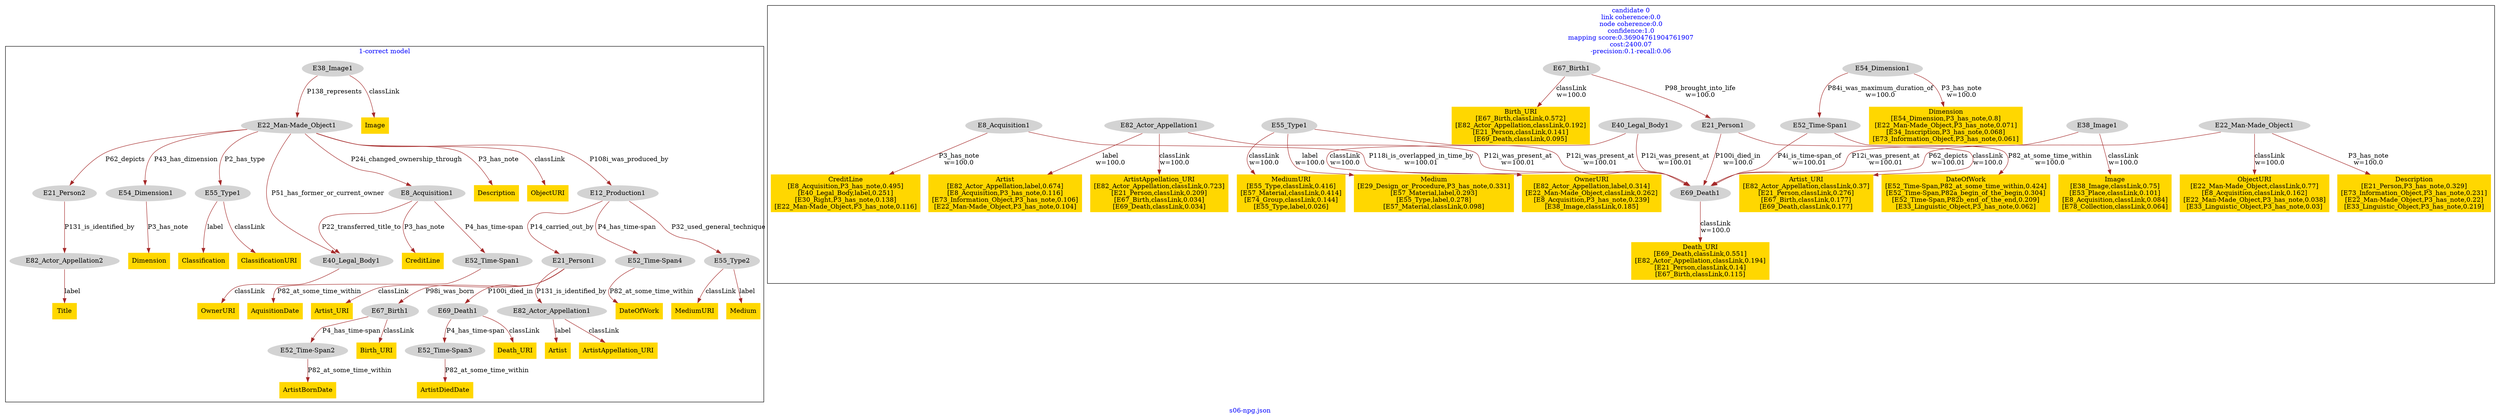 digraph n0 {
fontcolor="blue"
remincross="true"
label="s06-npg.json"
subgraph cluster_0 {
label="1-correct model"
n2[style="filled",color="white",fillcolor="lightgray",label="E12_Production1"];
n3[style="filled",color="white",fillcolor="lightgray",label="E21_Person1"];
n4[style="filled",color="white",fillcolor="lightgray",label="E52_Time-Span4"];
n5[style="filled",color="white",fillcolor="lightgray",label="E55_Type2"];
n6[style="filled",color="white",fillcolor="lightgray",label="E67_Birth1"];
n7[style="filled",color="white",fillcolor="lightgray",label="E69_Death1"];
n8[style="filled",color="white",fillcolor="lightgray",label="E82_Actor_Appellation1"];
n9[style="filled",color="white",fillcolor="lightgray",label="E21_Person2"];
n10[style="filled",color="white",fillcolor="lightgray",label="E82_Actor_Appellation2"];
n11[style="filled",color="white",fillcolor="lightgray",label="E22_Man-Made_Object1"];
n12[style="filled",color="white",fillcolor="lightgray",label="E40_Legal_Body1"];
n13[style="filled",color="white",fillcolor="lightgray",label="E54_Dimension1"];
n14[style="filled",color="white",fillcolor="lightgray",label="E55_Type1"];
n15[style="filled",color="white",fillcolor="lightgray",label="E8_Acquisition1"];
n16[style="filled",color="white",fillcolor="lightgray",label="E38_Image1"];
n17[style="filled",color="white",fillcolor="lightgray",label="E52_Time-Span2"];
n18[style="filled",color="white",fillcolor="lightgray",label="E52_Time-Span3"];
n19[style="filled",color="white",fillcolor="lightgray",label="E52_Time-Span1"];
n20[shape="plaintext",style="filled",fillcolor="gold",label="Description"];
n21[shape="plaintext",style="filled",fillcolor="gold",label="Artist"];
n22[shape="plaintext",style="filled",fillcolor="gold",label="DateOfWork"];
n23[shape="plaintext",style="filled",fillcolor="gold",label="CreditLine"];
n24[shape="plaintext",style="filled",fillcolor="gold",label="Dimension"];
n25[shape="plaintext",style="filled",fillcolor="gold",label="Title"];
n26[shape="plaintext",style="filled",fillcolor="gold",label="Medium"];
n27[shape="plaintext",style="filled",fillcolor="gold",label="Classification"];
n28[shape="plaintext",style="filled",fillcolor="gold",label="AquisitionDate"];
n29[shape="plaintext",style="filled",fillcolor="gold",label="OwnerURI"];
n30[shape="plaintext",style="filled",fillcolor="gold",label="Image"];
n31[shape="plaintext",style="filled",fillcolor="gold",label="MediumURI"];
n32[shape="plaintext",style="filled",fillcolor="gold",label="ArtistAppellation_URI"];
n33[shape="plaintext",style="filled",fillcolor="gold",label="Birth_URI"];
n34[shape="plaintext",style="filled",fillcolor="gold",label="ArtistBornDate"];
n35[shape="plaintext",style="filled",fillcolor="gold",label="ClassificationURI"];
n36[shape="plaintext",style="filled",fillcolor="gold",label="Death_URI"];
n37[shape="plaintext",style="filled",fillcolor="gold",label="Artist_URI"];
n38[shape="plaintext",style="filled",fillcolor="gold",label="ObjectURI"];
n39[shape="plaintext",style="filled",fillcolor="gold",label="ArtistDiedDate"];
}
subgraph cluster_1 {
label="candidate 0\nlink coherence:0.0\nnode coherence:0.0\nconfidence:1.0\nmapping score:0.36904761904761907\ncost:2400.07\n-precision:0.1-recall:0.06"
n41[style="filled",color="white",fillcolor="lightgray",label="E21_Person1"];
n42[shape="plaintext",style="filled",fillcolor="gold",label="Artist_URI\n[E82_Actor_Appellation,classLink,0.37]\n[E21_Person,classLink,0.276]\n[E67_Birth,classLink,0.177]\n[E69_Death,classLink,0.177]"];
n43[style="filled",color="white",fillcolor="lightgray",label="E22_Man-Made_Object1"];
n44[shape="plaintext",style="filled",fillcolor="gold",label="Description\n[E21_Person,P3_has_note,0.329]\n[E73_Information_Object,P3_has_note,0.231]\n[E22_Man-Made_Object,P3_has_note,0.22]\n[E33_Linguistic_Object,P3_has_note,0.219]"];
n45[shape="plaintext",style="filled",fillcolor="gold",label="ObjectURI\n[E22_Man-Made_Object,classLink,0.77]\n[E8_Acquisition,classLink,0.162]\n[E22_Man-Made_Object,P3_has_note,0.038]\n[E33_Linguistic_Object,P3_has_note,0.03]"];
n46[style="filled",color="white",fillcolor="lightgray",label="E38_Image1"];
n47[shape="plaintext",style="filled",fillcolor="gold",label="Image\n[E38_Image,classLink,0.75]\n[E53_Place,classLink,0.101]\n[E8_Acquisition,classLink,0.084]\n[E78_Collection,classLink,0.064]"];
n48[style="filled",color="white",fillcolor="lightgray",label="E40_Legal_Body1"];
n49[shape="plaintext",style="filled",fillcolor="gold",label="OwnerURI\n[E82_Actor_Appellation,label,0.314]\n[E22_Man-Made_Object,classLink,0.262]\n[E8_Acquisition,P3_has_note,0.239]\n[E38_Image,classLink,0.185]"];
n50[style="filled",color="white",fillcolor="lightgray",label="E52_Time-Span1"];
n51[shape="plaintext",style="filled",fillcolor="gold",label="DateOfWork\n[E52_Time-Span,P82_at_some_time_within,0.424]\n[E52_Time-Span,P82a_begin_of_the_begin,0.304]\n[E52_Time-Span,P82b_end_of_the_end,0.209]\n[E33_Linguistic_Object,P3_has_note,0.062]"];
n52[style="filled",color="white",fillcolor="lightgray",label="E54_Dimension1"];
n53[shape="plaintext",style="filled",fillcolor="gold",label="Dimension\n[E54_Dimension,P3_has_note,0.8]\n[E22_Man-Made_Object,P3_has_note,0.071]\n[E34_Inscription,P3_has_note,0.068]\n[E73_Information_Object,P3_has_note,0.061]"];
n54[style="filled",color="white",fillcolor="lightgray",label="E55_Type1"];
n55[shape="plaintext",style="filled",fillcolor="gold",label="MediumURI\n[E55_Type,classLink,0.416]\n[E57_Material,classLink,0.414]\n[E74_Group,classLink,0.144]\n[E55_Type,label,0.026]"];
n56[shape="plaintext",style="filled",fillcolor="gold",label="Medium\n[E29_Design_or_Procedure,P3_has_note,0.331]\n[E57_Material,label,0.293]\n[E55_Type,label,0.278]\n[E57_Material,classLink,0.098]"];
n57[style="filled",color="white",fillcolor="lightgray",label="E67_Birth1"];
n58[shape="plaintext",style="filled",fillcolor="gold",label="Birth_URI\n[E67_Birth,classLink,0.572]\n[E82_Actor_Appellation,classLink,0.192]\n[E21_Person,classLink,0.141]\n[E69_Death,classLink,0.095]"];
n59[style="filled",color="white",fillcolor="lightgray",label="E69_Death1"];
n60[shape="plaintext",style="filled",fillcolor="gold",label="Death_URI\n[E69_Death,classLink,0.551]\n[E82_Actor_Appellation,classLink,0.194]\n[E21_Person,classLink,0.14]\n[E67_Birth,classLink,0.115]"];
n61[style="filled",color="white",fillcolor="lightgray",label="E82_Actor_Appellation1"];
n62[shape="plaintext",style="filled",fillcolor="gold",label="ArtistAppellation_URI\n[E82_Actor_Appellation,classLink,0.723]\n[E21_Person,classLink,0.209]\n[E67_Birth,classLink,0.034]\n[E69_Death,classLink,0.034]"];
n63[shape="plaintext",style="filled",fillcolor="gold",label="Artist\n[E82_Actor_Appellation,label,0.674]\n[E8_Acquisition,P3_has_note,0.116]\n[E73_Information_Object,P3_has_note,0.106]\n[E22_Man-Made_Object,P3_has_note,0.104]"];
n64[style="filled",color="white",fillcolor="lightgray",label="E8_Acquisition1"];
n65[shape="plaintext",style="filled",fillcolor="gold",label="CreditLine\n[E8_Acquisition,P3_has_note,0.495]\n[E40_Legal_Body,label,0.251]\n[E30_Right,P3_has_note,0.138]\n[E22_Man-Made_Object,P3_has_note,0.116]"];
}
n2 -> n3[color="brown",fontcolor="black",label="P14_carried_out_by"]
n2 -> n4[color="brown",fontcolor="black",label="P4_has_time-span"]
n2 -> n5[color="brown",fontcolor="black",label="P32_used_general_technique"]
n3 -> n6[color="brown",fontcolor="black",label="P98i_was_born"]
n3 -> n7[color="brown",fontcolor="black",label="P100i_died_in"]
n3 -> n8[color="brown",fontcolor="black",label="P131_is_identified_by"]
n9 -> n10[color="brown",fontcolor="black",label="P131_is_identified_by"]
n11 -> n2[color="brown",fontcolor="black",label="P108i_was_produced_by"]
n11 -> n9[color="brown",fontcolor="black",label="P62_depicts"]
n11 -> n12[color="brown",fontcolor="black",label="P51_has_former_or_current_owner"]
n11 -> n13[color="brown",fontcolor="black",label="P43_has_dimension"]
n11 -> n14[color="brown",fontcolor="black",label="P2_has_type"]
n11 -> n15[color="brown",fontcolor="black",label="P24i_changed_ownership_through"]
n16 -> n11[color="brown",fontcolor="black",label="P138_represents"]
n6 -> n17[color="brown",fontcolor="black",label="P4_has_time-span"]
n7 -> n18[color="brown",fontcolor="black",label="P4_has_time-span"]
n15 -> n19[color="brown",fontcolor="black",label="P4_has_time-span"]
n11 -> n20[color="brown",fontcolor="black",label="P3_has_note"]
n8 -> n21[color="brown",fontcolor="black",label="label"]
n4 -> n22[color="brown",fontcolor="black",label="P82_at_some_time_within"]
n15 -> n23[color="brown",fontcolor="black",label="P3_has_note"]
n13 -> n24[color="brown",fontcolor="black",label="P3_has_note"]
n10 -> n25[color="brown",fontcolor="black",label="label"]
n5 -> n26[color="brown",fontcolor="black",label="label"]
n14 -> n27[color="brown",fontcolor="black",label="label"]
n19 -> n28[color="brown",fontcolor="black",label="P82_at_some_time_within"]
n12 -> n29[color="brown",fontcolor="black",label="classLink"]
n16 -> n30[color="brown",fontcolor="black",label="classLink"]
n5 -> n31[color="brown",fontcolor="black",label="classLink"]
n8 -> n32[color="brown",fontcolor="black",label="classLink"]
n6 -> n33[color="brown",fontcolor="black",label="classLink"]
n17 -> n34[color="brown",fontcolor="black",label="P82_at_some_time_within"]
n14 -> n35[color="brown",fontcolor="black",label="classLink"]
n7 -> n36[color="brown",fontcolor="black",label="classLink"]
n3 -> n37[color="brown",fontcolor="black",label="classLink"]
n11 -> n38[color="brown",fontcolor="black",label="classLink"]
n18 -> n39[color="brown",fontcolor="black",label="P82_at_some_time_within"]
n15 -> n12[color="brown",fontcolor="black",label="P22_transferred_title_to"]
n41 -> n42[color="brown",fontcolor="black",label="classLink\nw=100.0"]
n43 -> n44[color="brown",fontcolor="black",label="P3_has_note\nw=100.0"]
n43 -> n45[color="brown",fontcolor="black",label="classLink\nw=100.0"]
n46 -> n47[color="brown",fontcolor="black",label="classLink\nw=100.0"]
n48 -> n49[color="brown",fontcolor="black",label="classLink\nw=100.0"]
n50 -> n51[color="brown",fontcolor="black",label="P82_at_some_time_within\nw=100.0"]
n52 -> n53[color="brown",fontcolor="black",label="P3_has_note\nw=100.0"]
n54 -> n55[color="brown",fontcolor="black",label="classLink\nw=100.0"]
n54 -> n56[color="brown",fontcolor="black",label="label\nw=100.0"]
n57 -> n58[color="brown",fontcolor="black",label="classLink\nw=100.0"]
n59 -> n60[color="brown",fontcolor="black",label="classLink\nw=100.0"]
n61 -> n62[color="brown",fontcolor="black",label="classLink\nw=100.0"]
n61 -> n63[color="brown",fontcolor="black",label="label\nw=100.0"]
n64 -> n65[color="brown",fontcolor="black",label="P3_has_note\nw=100.0"]
n41 -> n59[color="brown",fontcolor="black",label="P100i_died_in\nw=100.0"]
n43 -> n59[color="brown",fontcolor="black",label="P62_depicts\nw=100.01"]
n46 -> n59[color="brown",fontcolor="black",label="P12i_was_present_at\nw=100.01"]
n48 -> n59[color="brown",fontcolor="black",label="P12i_was_present_at\nw=100.01"]
n50 -> n59[color="brown",fontcolor="black",label="P4i_is_time-span_of\nw=100.01"]
n52 -> n50[color="brown",fontcolor="black",label="P84i_was_maximum_duration_of\nw=100.0"]
n54 -> n59[color="brown",fontcolor="black",label="P12i_was_present_at\nw=100.01"]
n57 -> n41[color="brown",fontcolor="black",label="P98_brought_into_life\nw=100.0"]
n61 -> n59[color="brown",fontcolor="black",label="P12i_was_present_at\nw=100.01"]
n64 -> n59[color="brown",fontcolor="black",label="P118i_is_overlapped_in_time_by\nw=100.01"]
}
